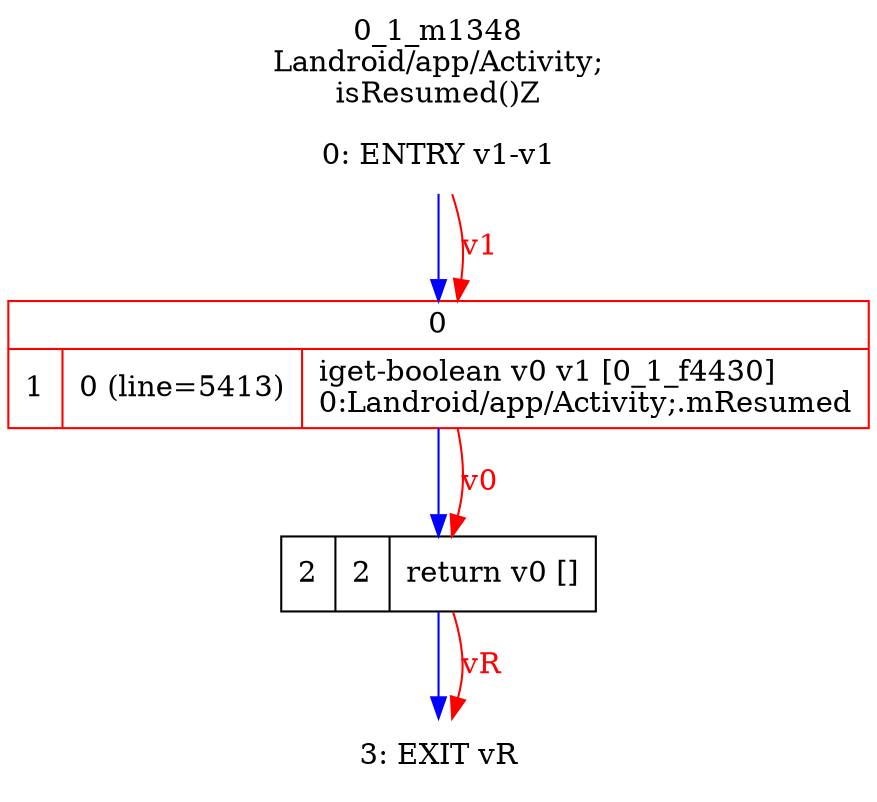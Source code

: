 digraph G {
rankdir=UD;
labelloc=t;
label="0_1_m1348\nLandroid/app/Activity;
isResumed()Z";
0[label="0: ENTRY v1-v1",shape=plaintext];
1[label="{0|{1|0 (line=5413)|iget-boolean v0 v1 [0_1_f4430]\l0:Landroid/app/Activity;.mResumed\l}}",shape=record, color=red];
2[label="2|2|return v0 []\l",shape=record];
3[label="3: EXIT vR",shape=plaintext];
0->1 [color=blue, fontcolor=blue,weight=100, taillabel=""];
1->2 [color=blue, fontcolor=blue,weight=100, taillabel=""];
2->3 [color=blue, fontcolor=blue,weight=100, taillabel=""];
0->1 [color=red, fontcolor=red, label="v1"];
1->2 [color=red, fontcolor=red, label="v0"];
2->3 [color=red, fontcolor=red, label="vR"];
}
